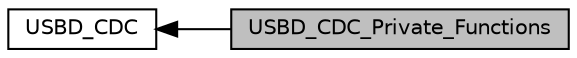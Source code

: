 digraph "USBD_CDC_Private_Functions"
{
  edge [fontname="Helvetica",fontsize="10",labelfontname="Helvetica",labelfontsize="10"];
  node [fontname="Helvetica",fontsize="10",shape=record];
  rankdir=LR;
  Node0 [label="USBD_CDC_Private_Functions",height=0.2,width=0.4,color="black", fillcolor="grey75", style="filled", fontcolor="black"];
  Node1 [label="USBD_CDC",height=0.2,width=0.4,color="black", fillcolor="white", style="filled",URL="$group___u_s_b_d___c_d_c.html",tooltip="usbd core module "];
  Node1->Node0 [shape=plaintext, dir="back", style="solid"];
}
